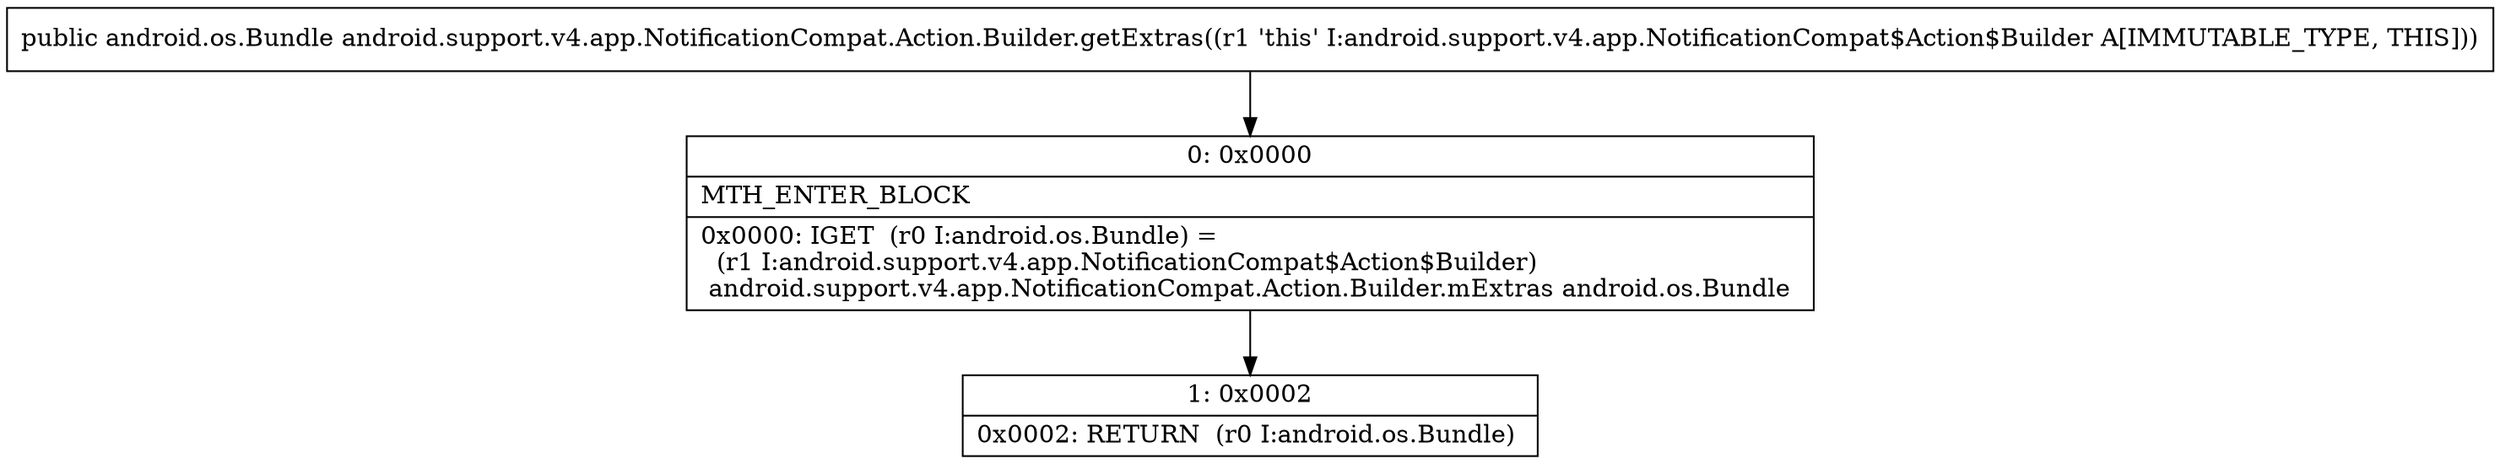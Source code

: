 digraph "CFG forandroid.support.v4.app.NotificationCompat.Action.Builder.getExtras()Landroid\/os\/Bundle;" {
Node_0 [shape=record,label="{0\:\ 0x0000|MTH_ENTER_BLOCK\l|0x0000: IGET  (r0 I:android.os.Bundle) = \l  (r1 I:android.support.v4.app.NotificationCompat$Action$Builder)\l android.support.v4.app.NotificationCompat.Action.Builder.mExtras android.os.Bundle \l}"];
Node_1 [shape=record,label="{1\:\ 0x0002|0x0002: RETURN  (r0 I:android.os.Bundle) \l}"];
MethodNode[shape=record,label="{public android.os.Bundle android.support.v4.app.NotificationCompat.Action.Builder.getExtras((r1 'this' I:android.support.v4.app.NotificationCompat$Action$Builder A[IMMUTABLE_TYPE, THIS])) }"];
MethodNode -> Node_0;
Node_0 -> Node_1;
}

